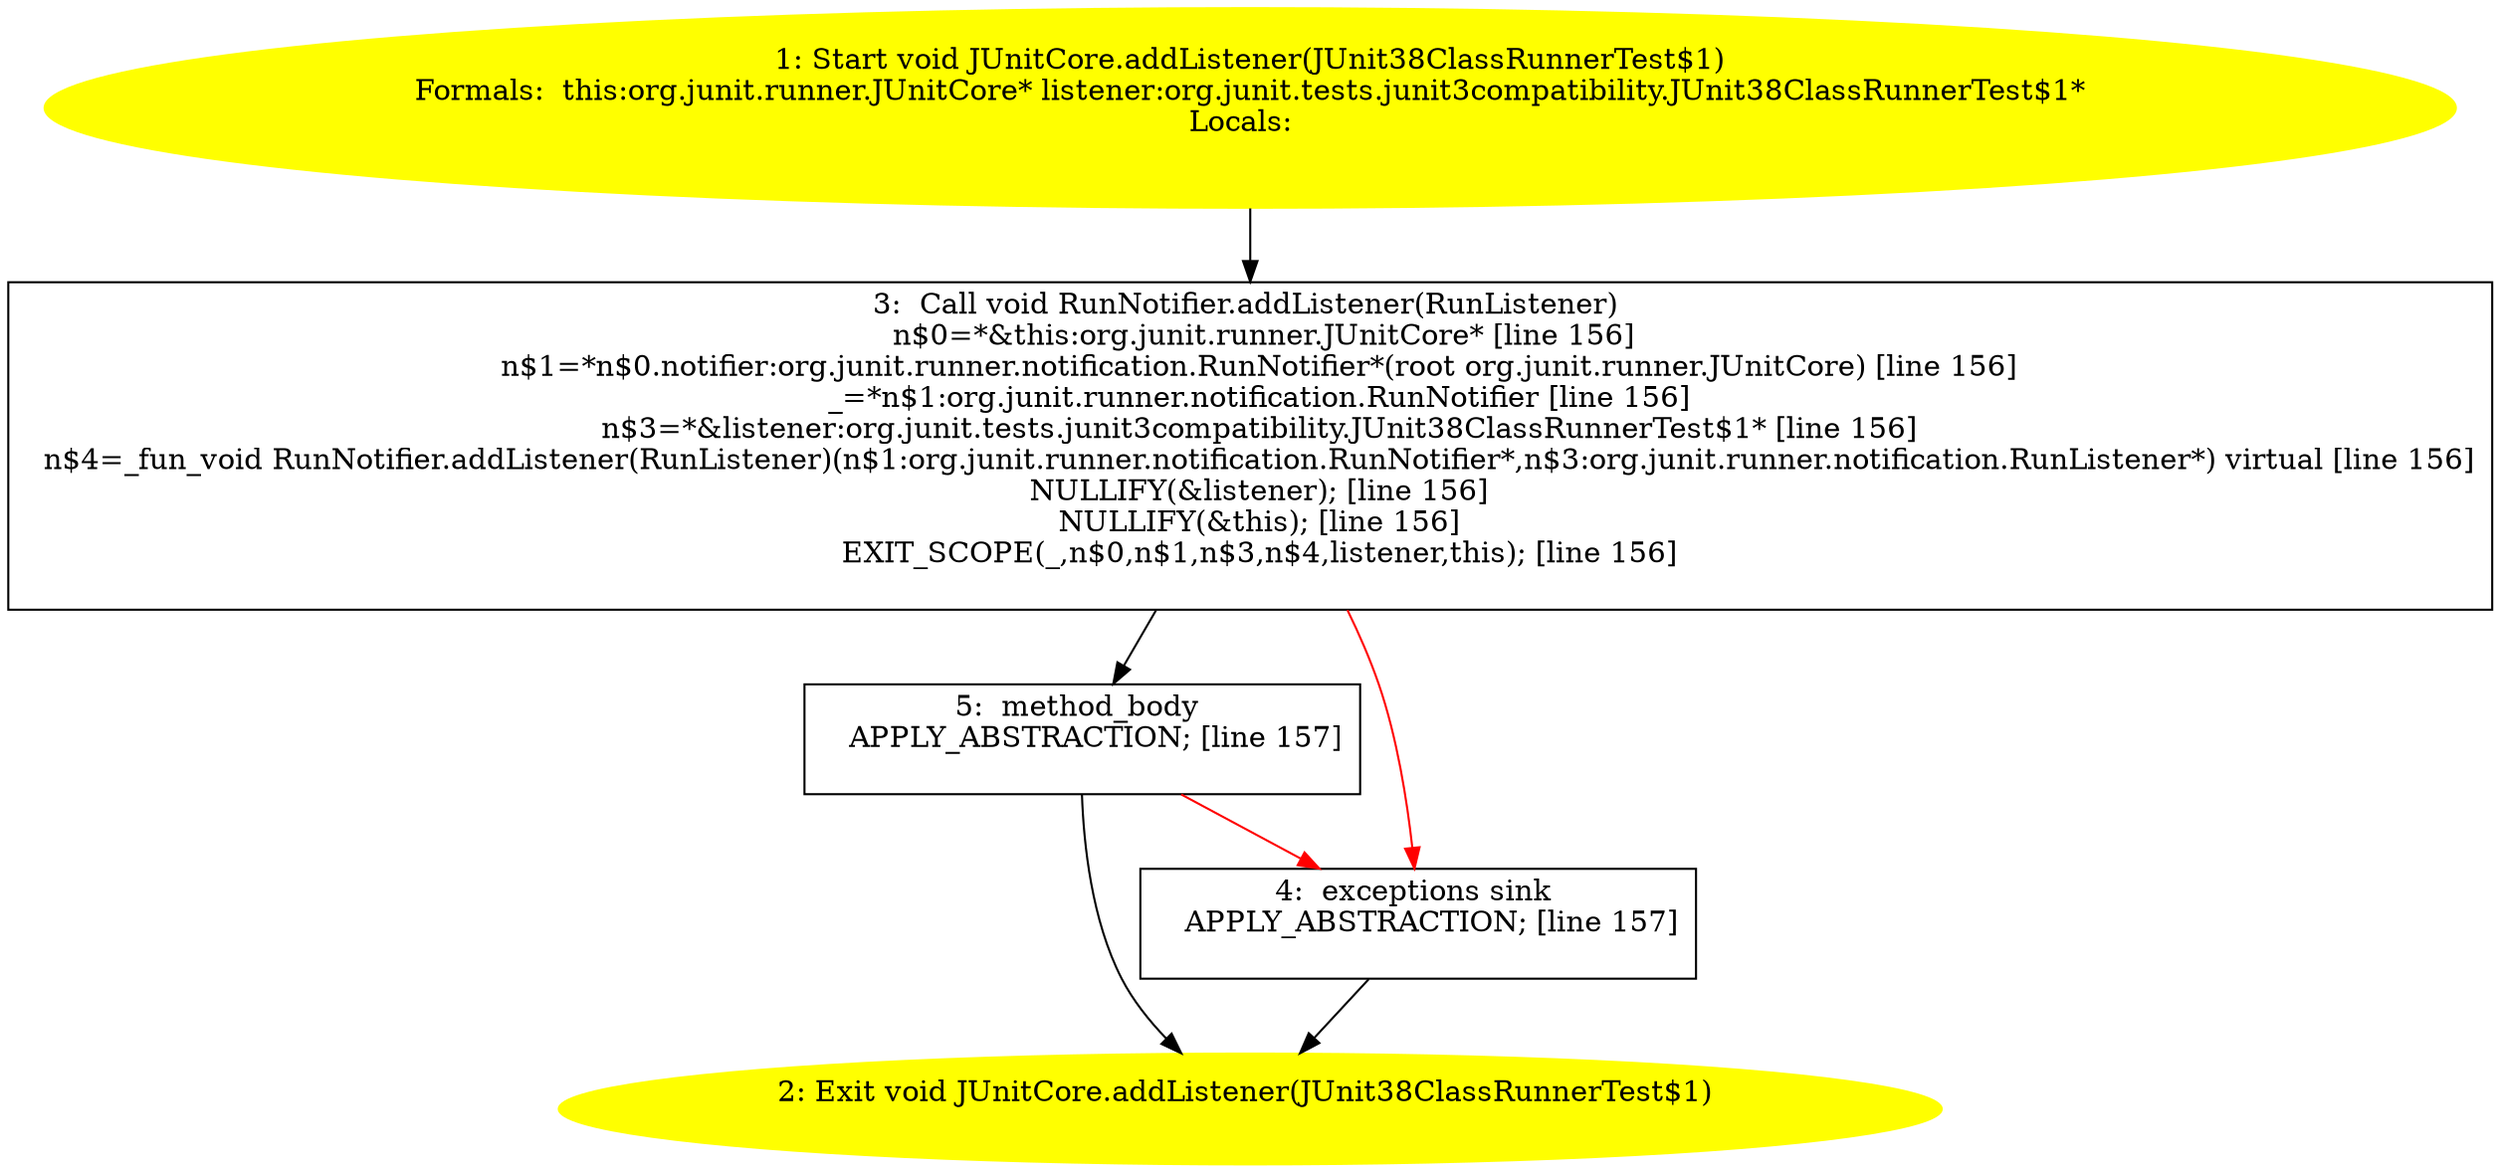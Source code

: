 /* @generated */
digraph cfg {
"org.junit.runner.JUnitCore.addListener(org.junit.tests.junit3compatibility.JUnit38ClassRunnerTest$1).9e6ad4c1d2fbd8442c7e78951224b751_1" [label="1: Start void JUnitCore.addListener(JUnit38ClassRunnerTest$1)\nFormals:  this:org.junit.runner.JUnitCore* listener:org.junit.tests.junit3compatibility.JUnit38ClassRunnerTest$1*\nLocals:  \n  " color=yellow style=filled]
	

	 "org.junit.runner.JUnitCore.addListener(org.junit.tests.junit3compatibility.JUnit38ClassRunnerTest$1).9e6ad4c1d2fbd8442c7e78951224b751_1" -> "org.junit.runner.JUnitCore.addListener(org.junit.tests.junit3compatibility.JUnit38ClassRunnerTest$1).9e6ad4c1d2fbd8442c7e78951224b751_3" ;
"org.junit.runner.JUnitCore.addListener(org.junit.tests.junit3compatibility.JUnit38ClassRunnerTest$1).9e6ad4c1d2fbd8442c7e78951224b751_2" [label="2: Exit void JUnitCore.addListener(JUnit38ClassRunnerTest$1) \n  " color=yellow style=filled]
	

"org.junit.runner.JUnitCore.addListener(org.junit.tests.junit3compatibility.JUnit38ClassRunnerTest$1).9e6ad4c1d2fbd8442c7e78951224b751_3" [label="3:  Call void RunNotifier.addListener(RunListener) \n   n$0=*&this:org.junit.runner.JUnitCore* [line 156]\n  n$1=*n$0.notifier:org.junit.runner.notification.RunNotifier*(root org.junit.runner.JUnitCore) [line 156]\n  _=*n$1:org.junit.runner.notification.RunNotifier [line 156]\n  n$3=*&listener:org.junit.tests.junit3compatibility.JUnit38ClassRunnerTest$1* [line 156]\n  n$4=_fun_void RunNotifier.addListener(RunListener)(n$1:org.junit.runner.notification.RunNotifier*,n$3:org.junit.runner.notification.RunListener*) virtual [line 156]\n  NULLIFY(&listener); [line 156]\n  NULLIFY(&this); [line 156]\n  EXIT_SCOPE(_,n$0,n$1,n$3,n$4,listener,this); [line 156]\n " shape="box"]
	

	 "org.junit.runner.JUnitCore.addListener(org.junit.tests.junit3compatibility.JUnit38ClassRunnerTest$1).9e6ad4c1d2fbd8442c7e78951224b751_3" -> "org.junit.runner.JUnitCore.addListener(org.junit.tests.junit3compatibility.JUnit38ClassRunnerTest$1).9e6ad4c1d2fbd8442c7e78951224b751_5" ;
	 "org.junit.runner.JUnitCore.addListener(org.junit.tests.junit3compatibility.JUnit38ClassRunnerTest$1).9e6ad4c1d2fbd8442c7e78951224b751_3" -> "org.junit.runner.JUnitCore.addListener(org.junit.tests.junit3compatibility.JUnit38ClassRunnerTest$1).9e6ad4c1d2fbd8442c7e78951224b751_4" [color="red" ];
"org.junit.runner.JUnitCore.addListener(org.junit.tests.junit3compatibility.JUnit38ClassRunnerTest$1).9e6ad4c1d2fbd8442c7e78951224b751_4" [label="4:  exceptions sink \n   APPLY_ABSTRACTION; [line 157]\n " shape="box"]
	

	 "org.junit.runner.JUnitCore.addListener(org.junit.tests.junit3compatibility.JUnit38ClassRunnerTest$1).9e6ad4c1d2fbd8442c7e78951224b751_4" -> "org.junit.runner.JUnitCore.addListener(org.junit.tests.junit3compatibility.JUnit38ClassRunnerTest$1).9e6ad4c1d2fbd8442c7e78951224b751_2" ;
"org.junit.runner.JUnitCore.addListener(org.junit.tests.junit3compatibility.JUnit38ClassRunnerTest$1).9e6ad4c1d2fbd8442c7e78951224b751_5" [label="5:  method_body \n   APPLY_ABSTRACTION; [line 157]\n " shape="box"]
	

	 "org.junit.runner.JUnitCore.addListener(org.junit.tests.junit3compatibility.JUnit38ClassRunnerTest$1).9e6ad4c1d2fbd8442c7e78951224b751_5" -> "org.junit.runner.JUnitCore.addListener(org.junit.tests.junit3compatibility.JUnit38ClassRunnerTest$1).9e6ad4c1d2fbd8442c7e78951224b751_2" ;
	 "org.junit.runner.JUnitCore.addListener(org.junit.tests.junit3compatibility.JUnit38ClassRunnerTest$1).9e6ad4c1d2fbd8442c7e78951224b751_5" -> "org.junit.runner.JUnitCore.addListener(org.junit.tests.junit3compatibility.JUnit38ClassRunnerTest$1).9e6ad4c1d2fbd8442c7e78951224b751_4" [color="red" ];
}
